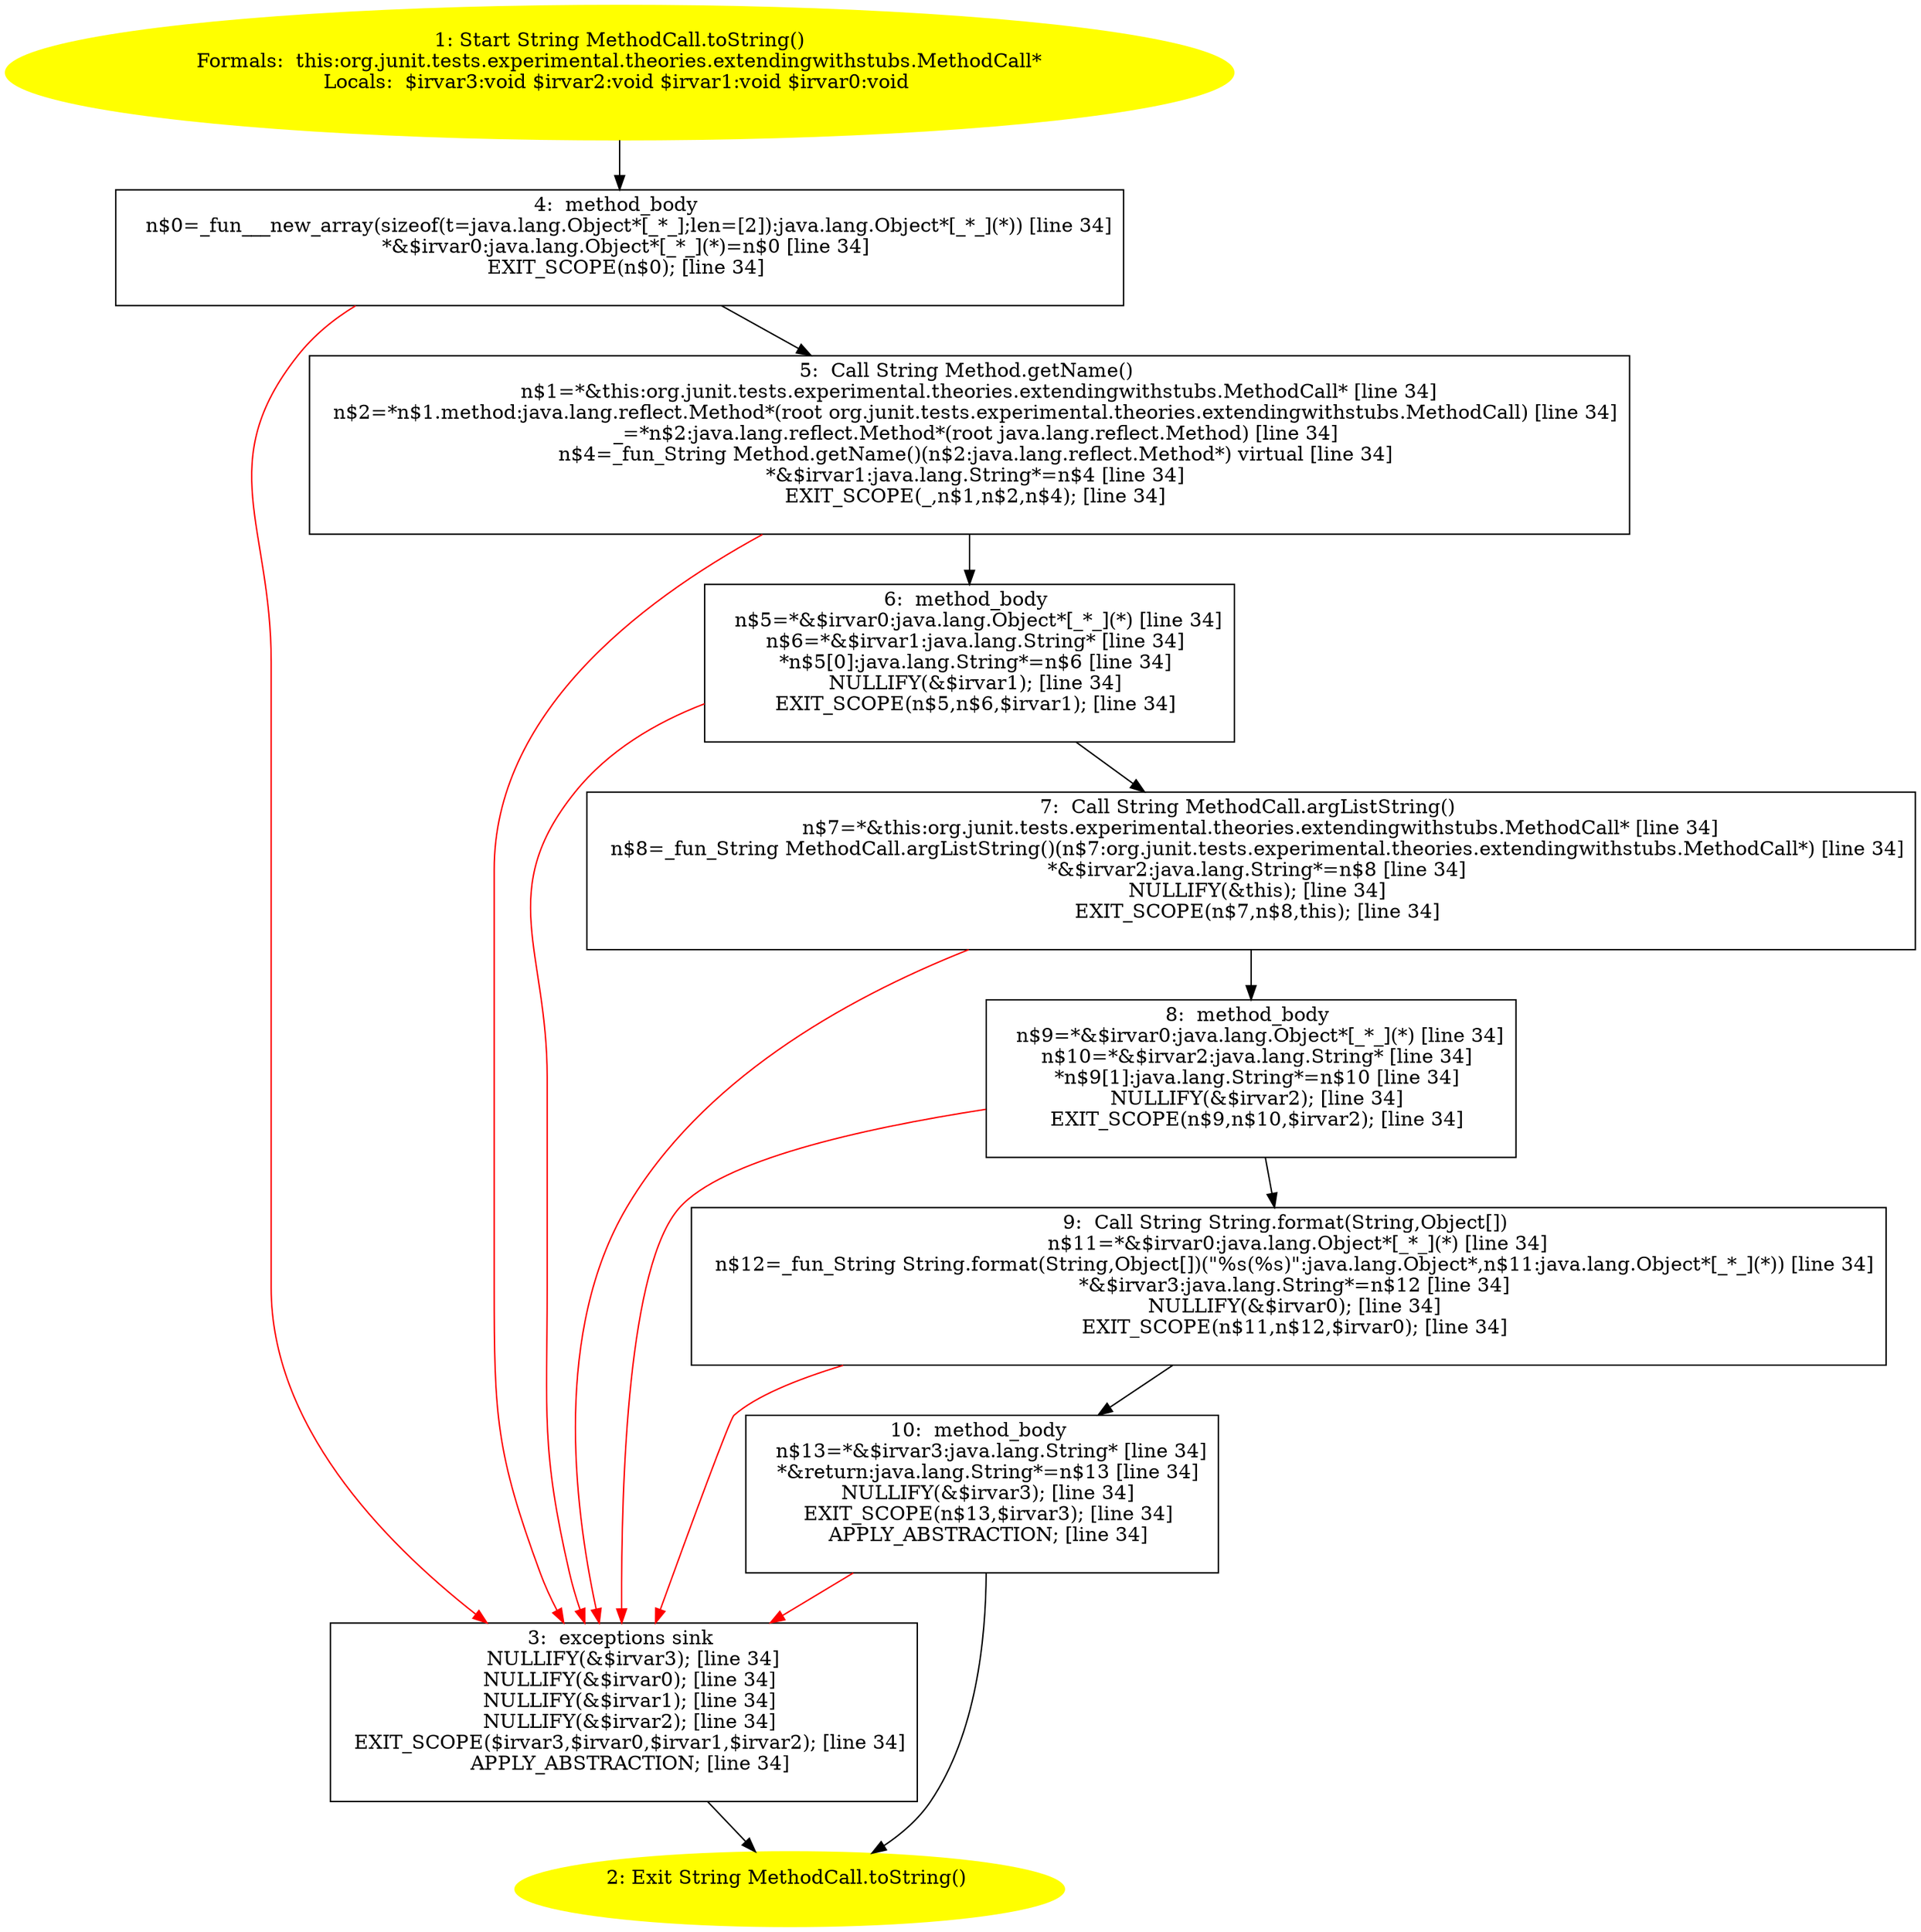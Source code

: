 /* @generated */
digraph cfg {
"org.junit.tests.experimental.theories.extendingwithstubs.MethodCall.toString():java.lang.String.8690f8ccaa60f409de27b7b5b7addddd_1" [label="1: Start String MethodCall.toString()\nFormals:  this:org.junit.tests.experimental.theories.extendingwithstubs.MethodCall*\nLocals:  $irvar3:void $irvar2:void $irvar1:void $irvar0:void \n  " color=yellow style=filled]
	

	 "org.junit.tests.experimental.theories.extendingwithstubs.MethodCall.toString():java.lang.String.8690f8ccaa60f409de27b7b5b7addddd_1" -> "org.junit.tests.experimental.theories.extendingwithstubs.MethodCall.toString():java.lang.String.8690f8ccaa60f409de27b7b5b7addddd_4" ;
"org.junit.tests.experimental.theories.extendingwithstubs.MethodCall.toString():java.lang.String.8690f8ccaa60f409de27b7b5b7addddd_2" [label="2: Exit String MethodCall.toString() \n  " color=yellow style=filled]
	

"org.junit.tests.experimental.theories.extendingwithstubs.MethodCall.toString():java.lang.String.8690f8ccaa60f409de27b7b5b7addddd_3" [label="3:  exceptions sink \n   NULLIFY(&$irvar3); [line 34]\n  NULLIFY(&$irvar0); [line 34]\n  NULLIFY(&$irvar1); [line 34]\n  NULLIFY(&$irvar2); [line 34]\n  EXIT_SCOPE($irvar3,$irvar0,$irvar1,$irvar2); [line 34]\n  APPLY_ABSTRACTION; [line 34]\n " shape="box"]
	

	 "org.junit.tests.experimental.theories.extendingwithstubs.MethodCall.toString():java.lang.String.8690f8ccaa60f409de27b7b5b7addddd_3" -> "org.junit.tests.experimental.theories.extendingwithstubs.MethodCall.toString():java.lang.String.8690f8ccaa60f409de27b7b5b7addddd_2" ;
"org.junit.tests.experimental.theories.extendingwithstubs.MethodCall.toString():java.lang.String.8690f8ccaa60f409de27b7b5b7addddd_4" [label="4:  method_body \n   n$0=_fun___new_array(sizeof(t=java.lang.Object*[_*_];len=[2]):java.lang.Object*[_*_](*)) [line 34]\n  *&$irvar0:java.lang.Object*[_*_](*)=n$0 [line 34]\n  EXIT_SCOPE(n$0); [line 34]\n " shape="box"]
	

	 "org.junit.tests.experimental.theories.extendingwithstubs.MethodCall.toString():java.lang.String.8690f8ccaa60f409de27b7b5b7addddd_4" -> "org.junit.tests.experimental.theories.extendingwithstubs.MethodCall.toString():java.lang.String.8690f8ccaa60f409de27b7b5b7addddd_5" ;
	 "org.junit.tests.experimental.theories.extendingwithstubs.MethodCall.toString():java.lang.String.8690f8ccaa60f409de27b7b5b7addddd_4" -> "org.junit.tests.experimental.theories.extendingwithstubs.MethodCall.toString():java.lang.String.8690f8ccaa60f409de27b7b5b7addddd_3" [color="red" ];
"org.junit.tests.experimental.theories.extendingwithstubs.MethodCall.toString():java.lang.String.8690f8ccaa60f409de27b7b5b7addddd_5" [label="5:  Call String Method.getName() \n   n$1=*&this:org.junit.tests.experimental.theories.extendingwithstubs.MethodCall* [line 34]\n  n$2=*n$1.method:java.lang.reflect.Method*(root org.junit.tests.experimental.theories.extendingwithstubs.MethodCall) [line 34]\n  _=*n$2:java.lang.reflect.Method*(root java.lang.reflect.Method) [line 34]\n  n$4=_fun_String Method.getName()(n$2:java.lang.reflect.Method*) virtual [line 34]\n  *&$irvar1:java.lang.String*=n$4 [line 34]\n  EXIT_SCOPE(_,n$1,n$2,n$4); [line 34]\n " shape="box"]
	

	 "org.junit.tests.experimental.theories.extendingwithstubs.MethodCall.toString():java.lang.String.8690f8ccaa60f409de27b7b5b7addddd_5" -> "org.junit.tests.experimental.theories.extendingwithstubs.MethodCall.toString():java.lang.String.8690f8ccaa60f409de27b7b5b7addddd_6" ;
	 "org.junit.tests.experimental.theories.extendingwithstubs.MethodCall.toString():java.lang.String.8690f8ccaa60f409de27b7b5b7addddd_5" -> "org.junit.tests.experimental.theories.extendingwithstubs.MethodCall.toString():java.lang.String.8690f8ccaa60f409de27b7b5b7addddd_3" [color="red" ];
"org.junit.tests.experimental.theories.extendingwithstubs.MethodCall.toString():java.lang.String.8690f8ccaa60f409de27b7b5b7addddd_6" [label="6:  method_body \n   n$5=*&$irvar0:java.lang.Object*[_*_](*) [line 34]\n  n$6=*&$irvar1:java.lang.String* [line 34]\n  *n$5[0]:java.lang.String*=n$6 [line 34]\n  NULLIFY(&$irvar1); [line 34]\n  EXIT_SCOPE(n$5,n$6,$irvar1); [line 34]\n " shape="box"]
	

	 "org.junit.tests.experimental.theories.extendingwithstubs.MethodCall.toString():java.lang.String.8690f8ccaa60f409de27b7b5b7addddd_6" -> "org.junit.tests.experimental.theories.extendingwithstubs.MethodCall.toString():java.lang.String.8690f8ccaa60f409de27b7b5b7addddd_7" ;
	 "org.junit.tests.experimental.theories.extendingwithstubs.MethodCall.toString():java.lang.String.8690f8ccaa60f409de27b7b5b7addddd_6" -> "org.junit.tests.experimental.theories.extendingwithstubs.MethodCall.toString():java.lang.String.8690f8ccaa60f409de27b7b5b7addddd_3" [color="red" ];
"org.junit.tests.experimental.theories.extendingwithstubs.MethodCall.toString():java.lang.String.8690f8ccaa60f409de27b7b5b7addddd_7" [label="7:  Call String MethodCall.argListString() \n   n$7=*&this:org.junit.tests.experimental.theories.extendingwithstubs.MethodCall* [line 34]\n  n$8=_fun_String MethodCall.argListString()(n$7:org.junit.tests.experimental.theories.extendingwithstubs.MethodCall*) [line 34]\n  *&$irvar2:java.lang.String*=n$8 [line 34]\n  NULLIFY(&this); [line 34]\n  EXIT_SCOPE(n$7,n$8,this); [line 34]\n " shape="box"]
	

	 "org.junit.tests.experimental.theories.extendingwithstubs.MethodCall.toString():java.lang.String.8690f8ccaa60f409de27b7b5b7addddd_7" -> "org.junit.tests.experimental.theories.extendingwithstubs.MethodCall.toString():java.lang.String.8690f8ccaa60f409de27b7b5b7addddd_8" ;
	 "org.junit.tests.experimental.theories.extendingwithstubs.MethodCall.toString():java.lang.String.8690f8ccaa60f409de27b7b5b7addddd_7" -> "org.junit.tests.experimental.theories.extendingwithstubs.MethodCall.toString():java.lang.String.8690f8ccaa60f409de27b7b5b7addddd_3" [color="red" ];
"org.junit.tests.experimental.theories.extendingwithstubs.MethodCall.toString():java.lang.String.8690f8ccaa60f409de27b7b5b7addddd_8" [label="8:  method_body \n   n$9=*&$irvar0:java.lang.Object*[_*_](*) [line 34]\n  n$10=*&$irvar2:java.lang.String* [line 34]\n  *n$9[1]:java.lang.String*=n$10 [line 34]\n  NULLIFY(&$irvar2); [line 34]\n  EXIT_SCOPE(n$9,n$10,$irvar2); [line 34]\n " shape="box"]
	

	 "org.junit.tests.experimental.theories.extendingwithstubs.MethodCall.toString():java.lang.String.8690f8ccaa60f409de27b7b5b7addddd_8" -> "org.junit.tests.experimental.theories.extendingwithstubs.MethodCall.toString():java.lang.String.8690f8ccaa60f409de27b7b5b7addddd_9" ;
	 "org.junit.tests.experimental.theories.extendingwithstubs.MethodCall.toString():java.lang.String.8690f8ccaa60f409de27b7b5b7addddd_8" -> "org.junit.tests.experimental.theories.extendingwithstubs.MethodCall.toString():java.lang.String.8690f8ccaa60f409de27b7b5b7addddd_3" [color="red" ];
"org.junit.tests.experimental.theories.extendingwithstubs.MethodCall.toString():java.lang.String.8690f8ccaa60f409de27b7b5b7addddd_9" [label="9:  Call String String.format(String,Object[]) \n   n$11=*&$irvar0:java.lang.Object*[_*_](*) [line 34]\n  n$12=_fun_String String.format(String,Object[])(\"%s(%s)\":java.lang.Object*,n$11:java.lang.Object*[_*_](*)) [line 34]\n  *&$irvar3:java.lang.String*=n$12 [line 34]\n  NULLIFY(&$irvar0); [line 34]\n  EXIT_SCOPE(n$11,n$12,$irvar0); [line 34]\n " shape="box"]
	

	 "org.junit.tests.experimental.theories.extendingwithstubs.MethodCall.toString():java.lang.String.8690f8ccaa60f409de27b7b5b7addddd_9" -> "org.junit.tests.experimental.theories.extendingwithstubs.MethodCall.toString():java.lang.String.8690f8ccaa60f409de27b7b5b7addddd_10" ;
	 "org.junit.tests.experimental.theories.extendingwithstubs.MethodCall.toString():java.lang.String.8690f8ccaa60f409de27b7b5b7addddd_9" -> "org.junit.tests.experimental.theories.extendingwithstubs.MethodCall.toString():java.lang.String.8690f8ccaa60f409de27b7b5b7addddd_3" [color="red" ];
"org.junit.tests.experimental.theories.extendingwithstubs.MethodCall.toString():java.lang.String.8690f8ccaa60f409de27b7b5b7addddd_10" [label="10:  method_body \n   n$13=*&$irvar3:java.lang.String* [line 34]\n  *&return:java.lang.String*=n$13 [line 34]\n  NULLIFY(&$irvar3); [line 34]\n  EXIT_SCOPE(n$13,$irvar3); [line 34]\n  APPLY_ABSTRACTION; [line 34]\n " shape="box"]
	

	 "org.junit.tests.experimental.theories.extendingwithstubs.MethodCall.toString():java.lang.String.8690f8ccaa60f409de27b7b5b7addddd_10" -> "org.junit.tests.experimental.theories.extendingwithstubs.MethodCall.toString():java.lang.String.8690f8ccaa60f409de27b7b5b7addddd_2" ;
	 "org.junit.tests.experimental.theories.extendingwithstubs.MethodCall.toString():java.lang.String.8690f8ccaa60f409de27b7b5b7addddd_10" -> "org.junit.tests.experimental.theories.extendingwithstubs.MethodCall.toString():java.lang.String.8690f8ccaa60f409de27b7b5b7addddd_3" [color="red" ];
}
